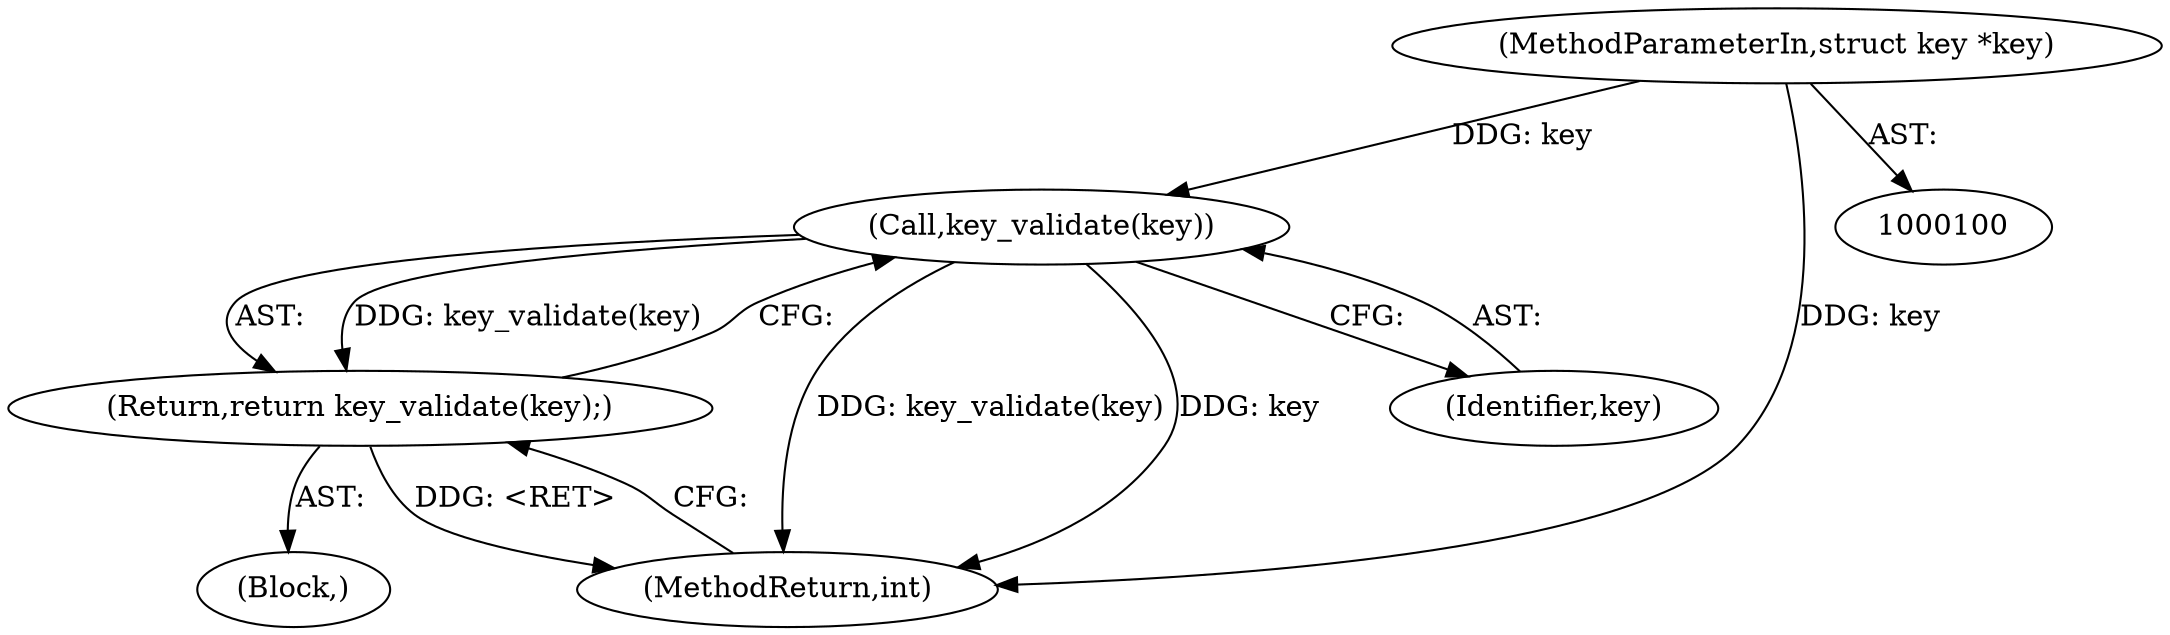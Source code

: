digraph "0_linux_363b02dab09b3226f3bd1420dad9c72b79a42a76_14@pointer" {
"1000136" [label="(Call,key_validate(key))"];
"1000101" [label="(MethodParameterIn,struct key *key)"];
"1000135" [label="(Return,return key_validate(key);)"];
"1000135" [label="(Return,return key_validate(key);)"];
"1000101" [label="(MethodParameterIn,struct key *key)"];
"1000138" [label="(MethodReturn,int)"];
"1000103" [label="(Block,)"];
"1000136" [label="(Call,key_validate(key))"];
"1000137" [label="(Identifier,key)"];
"1000136" -> "1000135"  [label="AST: "];
"1000136" -> "1000137"  [label="CFG: "];
"1000137" -> "1000136"  [label="AST: "];
"1000135" -> "1000136"  [label="CFG: "];
"1000136" -> "1000138"  [label="DDG: key_validate(key)"];
"1000136" -> "1000138"  [label="DDG: key"];
"1000136" -> "1000135"  [label="DDG: key_validate(key)"];
"1000101" -> "1000136"  [label="DDG: key"];
"1000101" -> "1000100"  [label="AST: "];
"1000101" -> "1000138"  [label="DDG: key"];
"1000135" -> "1000103"  [label="AST: "];
"1000138" -> "1000135"  [label="CFG: "];
"1000135" -> "1000138"  [label="DDG: <RET>"];
}
